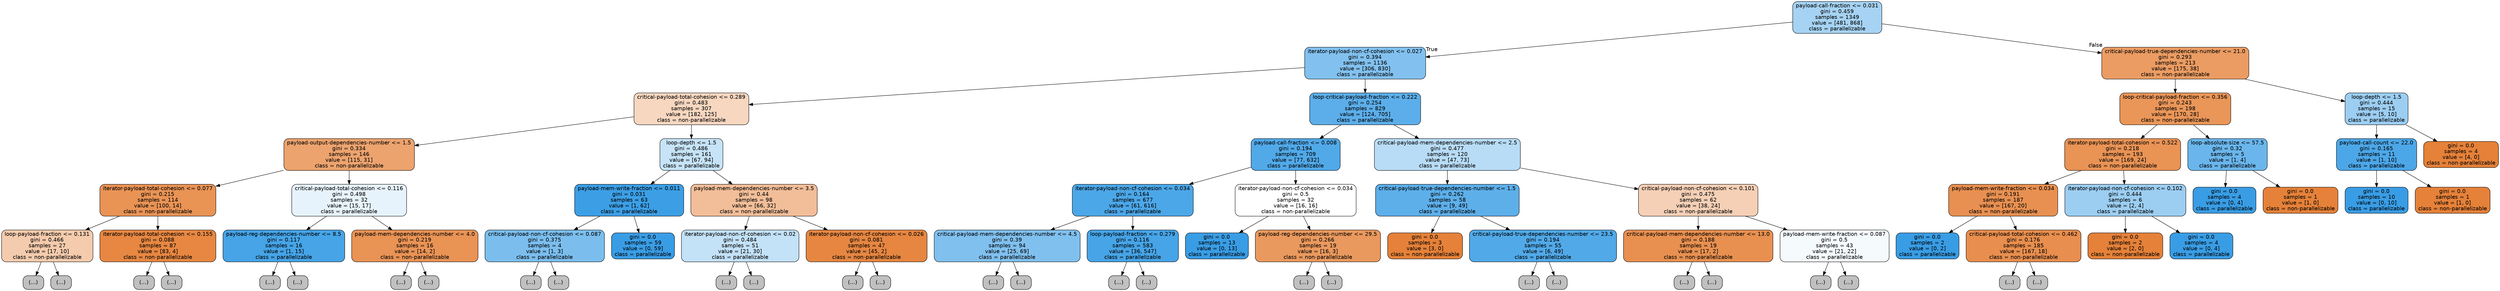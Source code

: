 digraph Tree {
node [shape=box, style="filled, rounded", color="black", fontname=helvetica] ;
edge [fontname=helvetica] ;
0 [label="payload-call-fraction <= 0.031\ngini = 0.459\nsamples = 1349\nvalue = [481, 868]\nclass = parallelizable", fillcolor="#399de572"] ;
1 [label="iterator-payload-non-cf-cohesion <= 0.027\ngini = 0.394\nsamples = 1136\nvalue = [306, 830]\nclass = parallelizable", fillcolor="#399de5a1"] ;
0 -> 1 [labeldistance=2.5, labelangle=45, headlabel="True"] ;
2 [label="critical-payload-total-cohesion <= 0.289\ngini = 0.483\nsamples = 307\nvalue = [182, 125]\nclass = non-parallelizable", fillcolor="#e5813950"] ;
1 -> 2 ;
3 [label="payload-output-dependencies-number <= 1.5\ngini = 0.334\nsamples = 146\nvalue = [115, 31]\nclass = non-parallelizable", fillcolor="#e58139ba"] ;
2 -> 3 ;
4 [label="iterator-payload-total-cohesion <= 0.077\ngini = 0.215\nsamples = 114\nvalue = [100, 14]\nclass = non-parallelizable", fillcolor="#e58139db"] ;
3 -> 4 ;
5 [label="loop-payload-fraction <= 0.131\ngini = 0.466\nsamples = 27\nvalue = [17, 10]\nclass = non-parallelizable", fillcolor="#e5813969"] ;
4 -> 5 ;
6 [label="(...)", fillcolor="#C0C0C0"] ;
5 -> 6 ;
13 [label="(...)", fillcolor="#C0C0C0"] ;
5 -> 13 ;
18 [label="iterator-payload-total-cohesion <= 0.155\ngini = 0.088\nsamples = 87\nvalue = [83, 4]\nclass = non-parallelizable", fillcolor="#e58139f3"] ;
4 -> 18 ;
19 [label="(...)", fillcolor="#C0C0C0"] ;
18 -> 19 ;
24 [label="(...)", fillcolor="#C0C0C0"] ;
18 -> 24 ;
29 [label="critical-payload-total-cohesion <= 0.116\ngini = 0.498\nsamples = 32\nvalue = [15, 17]\nclass = parallelizable", fillcolor="#399de51e"] ;
3 -> 29 ;
30 [label="payload-reg-dependencies-number <= 8.5\ngini = 0.117\nsamples = 16\nvalue = [1, 15]\nclass = parallelizable", fillcolor="#399de5ee"] ;
29 -> 30 ;
31 [label="(...)", fillcolor="#C0C0C0"] ;
30 -> 31 ;
32 [label="(...)", fillcolor="#C0C0C0"] ;
30 -> 32 ;
33 [label="payload-mem-dependencies-number <= 4.0\ngini = 0.219\nsamples = 16\nvalue = [14, 2]\nclass = non-parallelizable", fillcolor="#e58139db"] ;
29 -> 33 ;
34 [label="(...)", fillcolor="#C0C0C0"] ;
33 -> 34 ;
35 [label="(...)", fillcolor="#C0C0C0"] ;
33 -> 35 ;
38 [label="loop-depth <= 1.5\ngini = 0.486\nsamples = 161\nvalue = [67, 94]\nclass = parallelizable", fillcolor="#399de549"] ;
2 -> 38 ;
39 [label="payload-mem-write-fraction <= 0.011\ngini = 0.031\nsamples = 63\nvalue = [1, 62]\nclass = parallelizable", fillcolor="#399de5fb"] ;
38 -> 39 ;
40 [label="critical-payload-non-cf-cohesion <= 0.087\ngini = 0.375\nsamples = 4\nvalue = [1, 3]\nclass = parallelizable", fillcolor="#399de5aa"] ;
39 -> 40 ;
41 [label="(...)", fillcolor="#C0C0C0"] ;
40 -> 41 ;
42 [label="(...)", fillcolor="#C0C0C0"] ;
40 -> 42 ;
43 [label="gini = 0.0\nsamples = 59\nvalue = [0, 59]\nclass = parallelizable", fillcolor="#399de5ff"] ;
39 -> 43 ;
44 [label="payload-mem-dependencies-number <= 3.5\ngini = 0.44\nsamples = 98\nvalue = [66, 32]\nclass = non-parallelizable", fillcolor="#e5813983"] ;
38 -> 44 ;
45 [label="iterator-payload-non-cf-cohesion <= 0.02\ngini = 0.484\nsamples = 51\nvalue = [21, 30]\nclass = parallelizable", fillcolor="#399de54d"] ;
44 -> 45 ;
46 [label="(...)", fillcolor="#C0C0C0"] ;
45 -> 46 ;
55 [label="(...)", fillcolor="#C0C0C0"] ;
45 -> 55 ;
66 [label="iterator-payload-non-cf-cohesion <= 0.026\ngini = 0.081\nsamples = 47\nvalue = [45, 2]\nclass = non-parallelizable", fillcolor="#e58139f4"] ;
44 -> 66 ;
67 [label="(...)", fillcolor="#C0C0C0"] ;
66 -> 67 ;
72 [label="(...)", fillcolor="#C0C0C0"] ;
66 -> 72 ;
73 [label="loop-critical-payload-fraction <= 0.222\ngini = 0.254\nsamples = 829\nvalue = [124, 705]\nclass = parallelizable", fillcolor="#399de5d2"] ;
1 -> 73 ;
74 [label="payload-call-fraction <= 0.008\ngini = 0.194\nsamples = 709\nvalue = [77, 632]\nclass = parallelizable", fillcolor="#399de5e0"] ;
73 -> 74 ;
75 [label="iterator-payload-non-cf-cohesion <= 0.034\ngini = 0.164\nsamples = 677\nvalue = [61, 616]\nclass = parallelizable", fillcolor="#399de5e6"] ;
74 -> 75 ;
76 [label="critical-payload-mem-dependencies-number <= 4.5\ngini = 0.39\nsamples = 94\nvalue = [25, 69]\nclass = parallelizable", fillcolor="#399de5a3"] ;
75 -> 76 ;
77 [label="(...)", fillcolor="#C0C0C0"] ;
76 -> 77 ;
100 [label="(...)", fillcolor="#C0C0C0"] ;
76 -> 100 ;
105 [label="loop-payload-fraction <= 0.279\ngini = 0.116\nsamples = 583\nvalue = [36, 547]\nclass = parallelizable", fillcolor="#399de5ee"] ;
75 -> 105 ;
106 [label="(...)", fillcolor="#C0C0C0"] ;
105 -> 106 ;
107 [label="(...)", fillcolor="#C0C0C0"] ;
105 -> 107 ;
176 [label="iterator-payload-non-cf-cohesion <= 0.034\ngini = 0.5\nsamples = 32\nvalue = [16, 16]\nclass = non-parallelizable", fillcolor="#e5813900"] ;
74 -> 176 ;
177 [label="gini = 0.0\nsamples = 13\nvalue = [0, 13]\nclass = parallelizable", fillcolor="#399de5ff"] ;
176 -> 177 ;
178 [label="payload-reg-dependencies-number <= 29.5\ngini = 0.266\nsamples = 19\nvalue = [16, 3]\nclass = non-parallelizable", fillcolor="#e58139cf"] ;
176 -> 178 ;
179 [label="(...)", fillcolor="#C0C0C0"] ;
178 -> 179 ;
180 [label="(...)", fillcolor="#C0C0C0"] ;
178 -> 180 ;
183 [label="critical-payload-mem-dependencies-number <= 2.5\ngini = 0.477\nsamples = 120\nvalue = [47, 73]\nclass = parallelizable", fillcolor="#399de55b"] ;
73 -> 183 ;
184 [label="critical-payload-true-dependencies-number <= 1.5\ngini = 0.262\nsamples = 58\nvalue = [9, 49]\nclass = parallelizable", fillcolor="#399de5d0"] ;
183 -> 184 ;
185 [label="gini = 0.0\nsamples = 3\nvalue = [3, 0]\nclass = non-parallelizable", fillcolor="#e58139ff"] ;
184 -> 185 ;
186 [label="critical-payload-true-dependencies-number <= 23.5\ngini = 0.194\nsamples = 55\nvalue = [6, 49]\nclass = parallelizable", fillcolor="#399de5e0"] ;
184 -> 186 ;
187 [label="(...)", fillcolor="#C0C0C0"] ;
186 -> 187 ;
198 [label="(...)", fillcolor="#C0C0C0"] ;
186 -> 198 ;
199 [label="critical-payload-non-cf-cohesion <= 0.101\ngini = 0.475\nsamples = 62\nvalue = [38, 24]\nclass = non-parallelizable", fillcolor="#e581395e"] ;
183 -> 199 ;
200 [label="critical-payload-mem-dependencies-number <= 13.0\ngini = 0.188\nsamples = 19\nvalue = [17, 2]\nclass = non-parallelizable", fillcolor="#e58139e1"] ;
199 -> 200 ;
201 [label="(...)", fillcolor="#C0C0C0"] ;
200 -> 201 ;
202 [label="(...)", fillcolor="#C0C0C0"] ;
200 -> 202 ;
205 [label="payload-mem-write-fraction <= 0.087\ngini = 0.5\nsamples = 43\nvalue = [21, 22]\nclass = parallelizable", fillcolor="#399de50c"] ;
199 -> 205 ;
206 [label="(...)", fillcolor="#C0C0C0"] ;
205 -> 206 ;
223 [label="(...)", fillcolor="#C0C0C0"] ;
205 -> 223 ;
224 [label="critical-payload-true-dependencies-number <= 21.0\ngini = 0.293\nsamples = 213\nvalue = [175, 38]\nclass = non-parallelizable", fillcolor="#e58139c8"] ;
0 -> 224 [labeldistance=2.5, labelangle=-45, headlabel="False"] ;
225 [label="loop-critical-payload-fraction <= 0.356\ngini = 0.243\nsamples = 198\nvalue = [170, 28]\nclass = non-parallelizable", fillcolor="#e58139d5"] ;
224 -> 225 ;
226 [label="iterator-payload-total-cohesion <= 0.522\ngini = 0.218\nsamples = 193\nvalue = [169, 24]\nclass = non-parallelizable", fillcolor="#e58139db"] ;
225 -> 226 ;
227 [label="payload-mem-write-fraction <= 0.034\ngini = 0.191\nsamples = 187\nvalue = [167, 20]\nclass = non-parallelizable", fillcolor="#e58139e0"] ;
226 -> 227 ;
228 [label="gini = 0.0\nsamples = 2\nvalue = [0, 2]\nclass = parallelizable", fillcolor="#399de5ff"] ;
227 -> 228 ;
229 [label="critical-payload-total-cohesion <= 0.462\ngini = 0.176\nsamples = 185\nvalue = [167, 18]\nclass = non-parallelizable", fillcolor="#e58139e4"] ;
227 -> 229 ;
230 [label="(...)", fillcolor="#C0C0C0"] ;
229 -> 230 ;
261 [label="(...)", fillcolor="#C0C0C0"] ;
229 -> 261 ;
264 [label="iterator-payload-non-cf-cohesion <= 0.102\ngini = 0.444\nsamples = 6\nvalue = [2, 4]\nclass = parallelizable", fillcolor="#399de57f"] ;
226 -> 264 ;
265 [label="gini = 0.0\nsamples = 2\nvalue = [2, 0]\nclass = non-parallelizable", fillcolor="#e58139ff"] ;
264 -> 265 ;
266 [label="gini = 0.0\nsamples = 4\nvalue = [0, 4]\nclass = parallelizable", fillcolor="#399de5ff"] ;
264 -> 266 ;
267 [label="loop-absolute-size <= 57.5\ngini = 0.32\nsamples = 5\nvalue = [1, 4]\nclass = parallelizable", fillcolor="#399de5bf"] ;
225 -> 267 ;
268 [label="gini = 0.0\nsamples = 4\nvalue = [0, 4]\nclass = parallelizable", fillcolor="#399de5ff"] ;
267 -> 268 ;
269 [label="gini = 0.0\nsamples = 1\nvalue = [1, 0]\nclass = non-parallelizable", fillcolor="#e58139ff"] ;
267 -> 269 ;
270 [label="loop-depth <= 1.5\ngini = 0.444\nsamples = 15\nvalue = [5, 10]\nclass = parallelizable", fillcolor="#399de57f"] ;
224 -> 270 ;
271 [label="payload-call-count <= 22.0\ngini = 0.165\nsamples = 11\nvalue = [1, 10]\nclass = parallelizable", fillcolor="#399de5e6"] ;
270 -> 271 ;
272 [label="gini = 0.0\nsamples = 10\nvalue = [0, 10]\nclass = parallelizable", fillcolor="#399de5ff"] ;
271 -> 272 ;
273 [label="gini = 0.0\nsamples = 1\nvalue = [1, 0]\nclass = non-parallelizable", fillcolor="#e58139ff"] ;
271 -> 273 ;
274 [label="gini = 0.0\nsamples = 4\nvalue = [4, 0]\nclass = non-parallelizable", fillcolor="#e58139ff"] ;
270 -> 274 ;
}